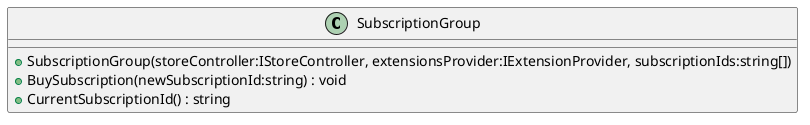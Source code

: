 @startuml
class SubscriptionGroup {
    + SubscriptionGroup(storeController:IStoreController, extensionsProvider:IExtensionProvider, subscriptionIds:string[])
    + BuySubscription(newSubscriptionId:string) : void
    + CurrentSubscriptionId() : string
}
@enduml
